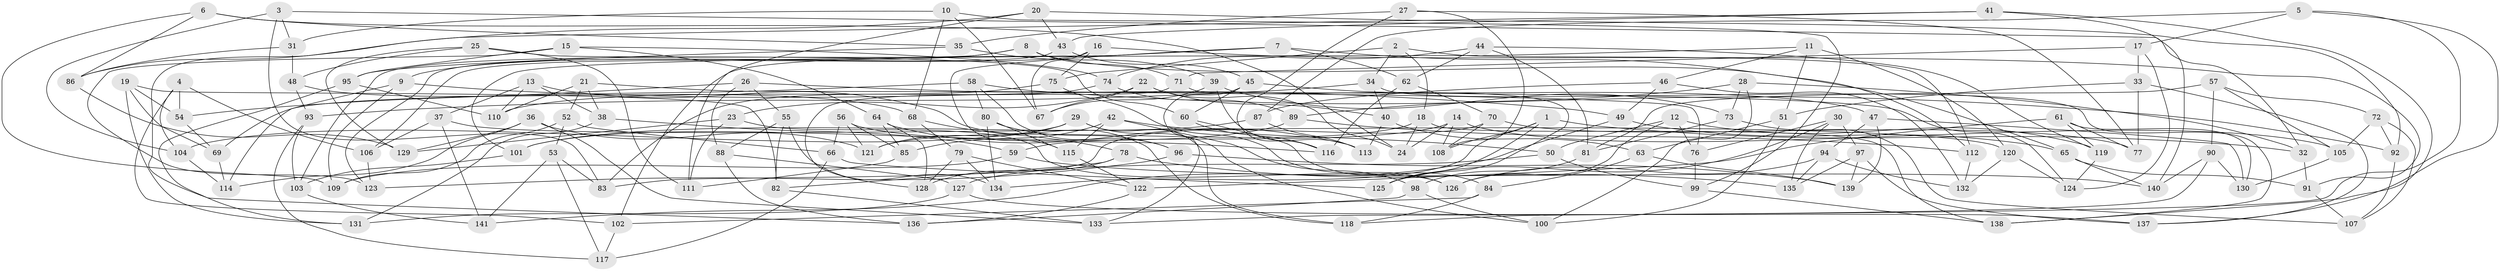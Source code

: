 // Generated by graph-tools (version 1.1) at 2025/50/03/09/25 03:50:45]
// undirected, 141 vertices, 282 edges
graph export_dot {
graph [start="1"]
  node [color=gray90,style=filled];
  1;
  2;
  3;
  4;
  5;
  6;
  7;
  8;
  9;
  10;
  11;
  12;
  13;
  14;
  15;
  16;
  17;
  18;
  19;
  20;
  21;
  22;
  23;
  24;
  25;
  26;
  27;
  28;
  29;
  30;
  31;
  32;
  33;
  34;
  35;
  36;
  37;
  38;
  39;
  40;
  41;
  42;
  43;
  44;
  45;
  46;
  47;
  48;
  49;
  50;
  51;
  52;
  53;
  54;
  55;
  56;
  57;
  58;
  59;
  60;
  61;
  62;
  63;
  64;
  65;
  66;
  67;
  68;
  69;
  70;
  71;
  72;
  73;
  74;
  75;
  76;
  77;
  78;
  79;
  80;
  81;
  82;
  83;
  84;
  85;
  86;
  87;
  88;
  89;
  90;
  91;
  92;
  93;
  94;
  95;
  96;
  97;
  98;
  99;
  100;
  101;
  102;
  103;
  104;
  105;
  106;
  107;
  108;
  109;
  110;
  111;
  112;
  113;
  114;
  115;
  116;
  117;
  118;
  119;
  120;
  121;
  122;
  123;
  124;
  125;
  126;
  127;
  128;
  129;
  130;
  131;
  132;
  133;
  134;
  135;
  136;
  137;
  138;
  139;
  140;
  141;
  1 -- 108;
  1 -- 134;
  1 -- 125;
  1 -- 32;
  2 -- 34;
  2 -- 18;
  2 -- 75;
  2 -- 112;
  3 -- 104;
  3 -- 83;
  3 -- 31;
  3 -- 32;
  4 -- 102;
  4 -- 104;
  4 -- 106;
  4 -- 54;
  5 -- 17;
  5 -- 87;
  5 -- 137;
  5 -- 118;
  6 -- 35;
  6 -- 109;
  6 -- 86;
  6 -- 24;
  7 -- 115;
  7 -- 112;
  7 -- 102;
  7 -- 62;
  8 -- 9;
  8 -- 71;
  8 -- 65;
  8 -- 103;
  9 -- 114;
  9 -- 109;
  9 -- 49;
  10 -- 67;
  10 -- 31;
  10 -- 99;
  10 -- 68;
  11 -- 101;
  11 -- 46;
  11 -- 120;
  11 -- 51;
  12 -- 119;
  12 -- 126;
  12 -- 76;
  12 -- 50;
  13 -- 110;
  13 -- 38;
  13 -- 37;
  13 -- 118;
  14 -- 59;
  14 -- 24;
  14 -- 105;
  14 -- 108;
  15 -- 64;
  15 -- 74;
  15 -- 95;
  15 -- 123;
  16 -- 75;
  16 -- 91;
  16 -- 106;
  16 -- 67;
  17 -- 33;
  17 -- 124;
  17 -- 71;
  18 -- 24;
  18 -- 121;
  18 -- 138;
  19 -- 69;
  19 -- 131;
  19 -- 54;
  19 -- 82;
  20 -- 92;
  20 -- 136;
  20 -- 43;
  20 -- 111;
  21 -- 110;
  21 -- 38;
  21 -- 76;
  21 -- 52;
  22 -- 40;
  22 -- 24;
  22 -- 67;
  22 -- 23;
  23 -- 111;
  23 -- 129;
  23 -- 126;
  25 -- 60;
  25 -- 129;
  25 -- 48;
  25 -- 111;
  26 -- 88;
  26 -- 124;
  26 -- 55;
  26 -- 54;
  27 -- 35;
  27 -- 77;
  27 -- 116;
  27 -- 108;
  28 -- 73;
  28 -- 89;
  28 -- 100;
  28 -- 32;
  29 -- 118;
  29 -- 104;
  29 -- 100;
  29 -- 121;
  30 -- 76;
  30 -- 135;
  30 -- 125;
  30 -- 97;
  31 -- 86;
  31 -- 48;
  32 -- 91;
  33 -- 51;
  33 -- 77;
  33 -- 137;
  34 -- 138;
  34 -- 40;
  34 -- 93;
  35 -- 39;
  35 -- 95;
  36 -- 133;
  36 -- 129;
  36 -- 114;
  36 -- 121;
  37 -- 120;
  37 -- 106;
  37 -- 141;
  38 -- 59;
  38 -- 131;
  39 -- 73;
  39 -- 113;
  39 -- 67;
  40 -- 113;
  40 -- 63;
  41 -- 86;
  41 -- 138;
  41 -- 43;
  41 -- 140;
  42 -- 115;
  42 -- 85;
  42 -- 50;
  42 -- 98;
  43 -- 45;
  43 -- 123;
  44 -- 74;
  44 -- 62;
  44 -- 119;
  44 -- 81;
  45 -- 60;
  45 -- 133;
  45 -- 47;
  46 -- 132;
  46 -- 87;
  46 -- 49;
  47 -- 94;
  47 -- 139;
  47 -- 130;
  48 -- 93;
  48 -- 68;
  49 -- 65;
  49 -- 141;
  50 -- 127;
  50 -- 99;
  51 -- 63;
  51 -- 100;
  52 -- 109;
  52 -- 66;
  52 -- 53;
  53 -- 83;
  53 -- 141;
  53 -- 117;
  54 -- 69;
  55 -- 82;
  55 -- 134;
  55 -- 88;
  56 -- 116;
  56 -- 66;
  56 -- 121;
  56 -- 85;
  57 -- 90;
  57 -- 72;
  57 -- 105;
  57 -- 81;
  58 -- 69;
  58 -- 96;
  58 -- 92;
  58 -- 80;
  59 -- 109;
  59 -- 140;
  60 -- 116;
  60 -- 84;
  61 -- 130;
  61 -- 122;
  61 -- 77;
  61 -- 119;
  62 -- 116;
  62 -- 70;
  63 -- 84;
  63 -- 139;
  64 -- 85;
  64 -- 113;
  64 -- 128;
  65 -- 91;
  65 -- 140;
  66 -- 125;
  66 -- 117;
  68 -- 78;
  68 -- 79;
  69 -- 114;
  70 -- 108;
  70 -- 83;
  70 -- 77;
  71 -- 125;
  71 -- 128;
  72 -- 107;
  72 -- 105;
  72 -- 92;
  73 -- 107;
  73 -- 81;
  74 -- 83;
  74 -- 89;
  75 -- 126;
  75 -- 110;
  76 -- 99;
  78 -- 82;
  78 -- 135;
  78 -- 128;
  79 -- 122;
  79 -- 134;
  79 -- 128;
  80 -- 134;
  80 -- 96;
  80 -- 115;
  81 -- 98;
  82 -- 133;
  84 -- 118;
  84 -- 102;
  85 -- 111;
  86 -- 129;
  87 -- 113;
  87 -- 101;
  88 -- 127;
  88 -- 136;
  89 -- 112;
  89 -- 101;
  90 -- 133;
  90 -- 130;
  90 -- 140;
  91 -- 107;
  92 -- 107;
  93 -- 103;
  93 -- 117;
  94 -- 126;
  94 -- 135;
  94 -- 132;
  95 -- 110;
  95 -- 131;
  96 -- 123;
  96 -- 139;
  97 -- 137;
  97 -- 139;
  97 -- 135;
  98 -- 100;
  98 -- 136;
  99 -- 138;
  101 -- 103;
  102 -- 117;
  103 -- 141;
  104 -- 114;
  105 -- 130;
  106 -- 123;
  112 -- 132;
  115 -- 122;
  119 -- 124;
  120 -- 124;
  120 -- 132;
  122 -- 136;
  127 -- 131;
  127 -- 137;
}
